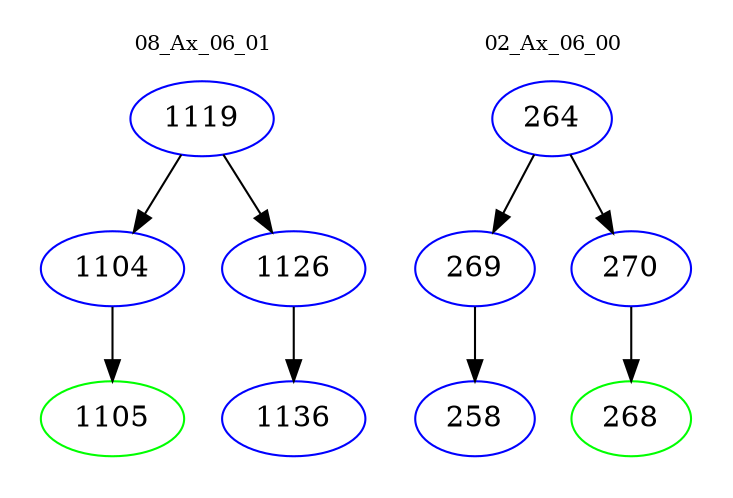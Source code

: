 digraph{
subgraph cluster_0 {
color = white
label = "08_Ax_06_01";
fontsize=10;
T0_1119 [label="1119", color="blue"]
T0_1119 -> T0_1104 [color="black"]
T0_1104 [label="1104", color="blue"]
T0_1104 -> T0_1105 [color="black"]
T0_1105 [label="1105", color="green"]
T0_1119 -> T0_1126 [color="black"]
T0_1126 [label="1126", color="blue"]
T0_1126 -> T0_1136 [color="black"]
T0_1136 [label="1136", color="blue"]
}
subgraph cluster_1 {
color = white
label = "02_Ax_06_00";
fontsize=10;
T1_264 [label="264", color="blue"]
T1_264 -> T1_269 [color="black"]
T1_269 [label="269", color="blue"]
T1_269 -> T1_258 [color="black"]
T1_258 [label="258", color="blue"]
T1_264 -> T1_270 [color="black"]
T1_270 [label="270", color="blue"]
T1_270 -> T1_268 [color="black"]
T1_268 [label="268", color="green"]
}
}
